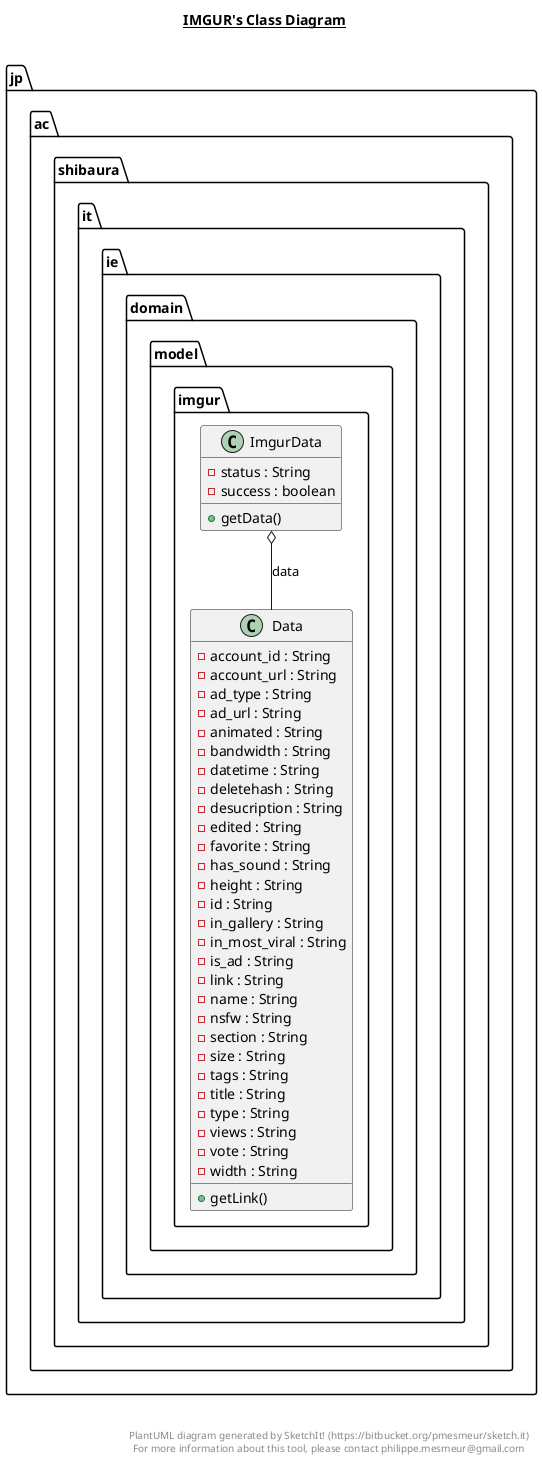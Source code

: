 @startuml

title __IMGUR's Class Diagram__\n

  namespace jp.ac.shibaura.it.ie {
    namespace domain.model.imgur {
      class jp.ac.shibaura.it.ie.domain.model.imgur.Data {
          - account_id : String
          - account_url : String
          - ad_type : String
          - ad_url : String
          - animated : String
          - bandwidth : String
          - datetime : String
          - deletehash : String
          - desucription : String
          - edited : String
          - favorite : String
          - has_sound : String
          - height : String
          - id : String
          - in_gallery : String
          - in_most_viral : String
          - is_ad : String
          - link : String
          - name : String
          - nsfw : String
          - section : String
          - size : String
          - tags : String
          - title : String
          - type : String
          - views : String
          - vote : String
          - width : String
          + getLink()
      }
    }
  }
  

  namespace jp.ac.shibaura.it.ie {
    namespace domain.model.imgur {
      class jp.ac.shibaura.it.ie.domain.model.imgur.ImgurData {
          - status : String
          - success : boolean
          + getData()
      }
    }
  }
  

  jp.ac.shibaura.it.ie.domain.model.imgur.ImgurData o-- jp.ac.shibaura.it.ie.domain.model.imgur.Data : data


right footer


PlantUML diagram generated by SketchIt! (https://bitbucket.org/pmesmeur/sketch.it)
For more information about this tool, please contact philippe.mesmeur@gmail.com
endfooter

@enduml
